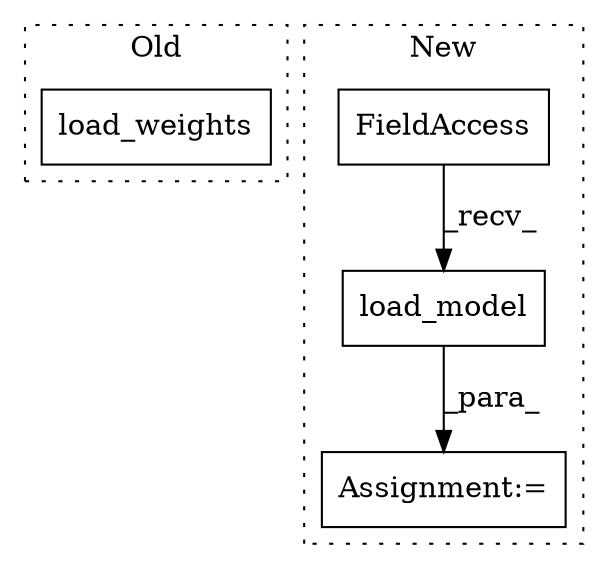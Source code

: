 digraph G {
subgraph cluster0 {
1 [label="load_weights" a="32" s="1833,1856" l="13,1" shape="box"];
label = "Old";
style="dotted";
}
subgraph cluster1 {
2 [label="load_model" a="32" s="1758,1800" l="11,1" shape="box"];
3 [label="FieldAccess" a="22" s="1745" l="12" shape="box"];
4 [label="Assignment:=" a="7" s="1744" l="1" shape="box"];
label = "New";
style="dotted";
}
2 -> 4 [label="_para_"];
3 -> 2 [label="_recv_"];
}